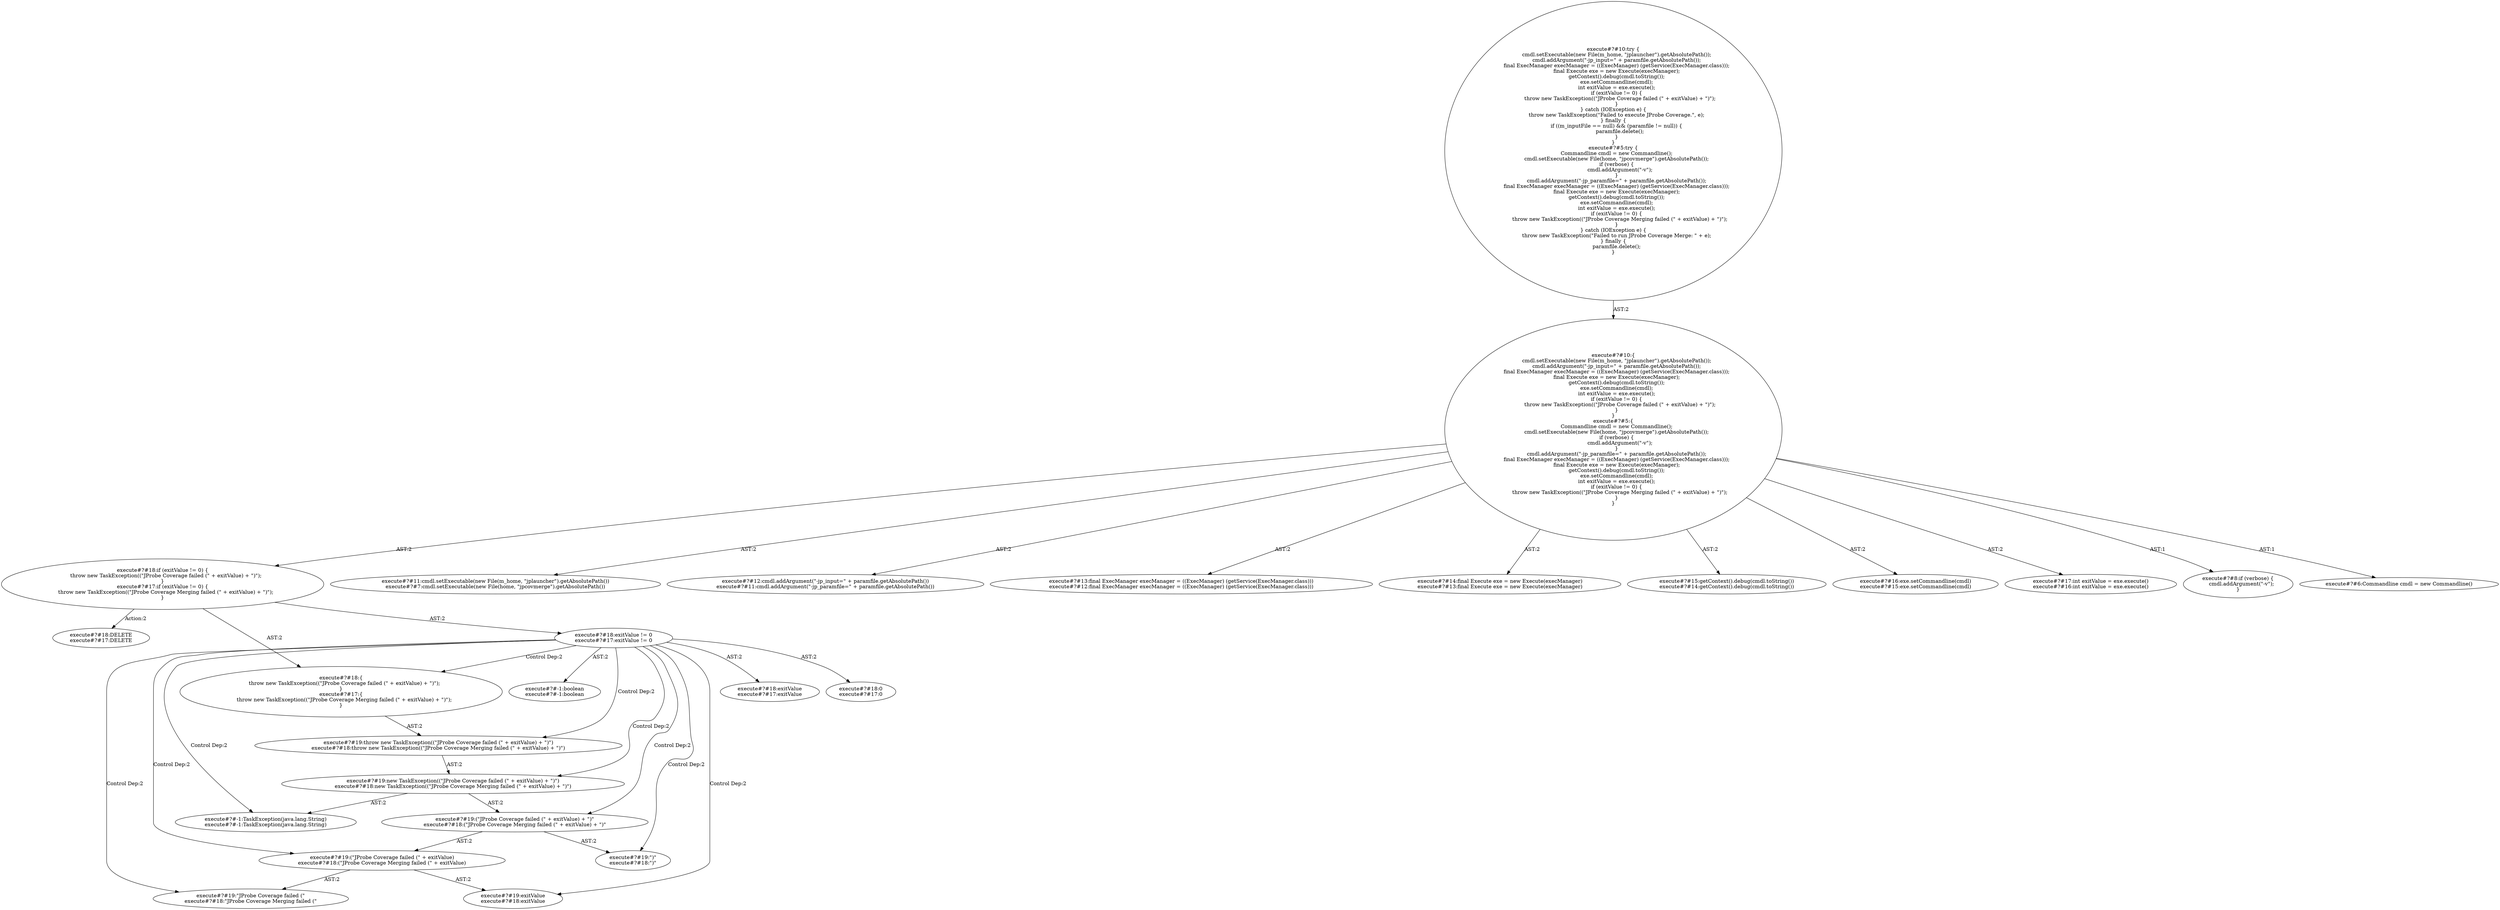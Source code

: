 digraph "Pattern" {
0 [label="execute#?#18:DELETE
execute#?#17:DELETE" shape=ellipse]
1 [label="execute#?#18:if (exitValue != 0) \{
    throw new TaskException((\"JProbe Coverage failed (\" + exitValue) + \")\");
\}
execute#?#17:if (exitValue != 0) \{
    throw new TaskException((\"JProbe Coverage Merging failed (\" + exitValue) + \")\");
\}" shape=ellipse]
2 [label="execute#?#10:\{
    cmdl.setExecutable(new File(m_home, \"jplauncher\").getAbsolutePath());
    cmdl.addArgument(\"-jp_input=\" + paramfile.getAbsolutePath());
    final ExecManager execManager = ((ExecManager) (getService(ExecManager.class)));
    final Execute exe = new Execute(execManager);
    getContext().debug(cmdl.toString());
    exe.setCommandline(cmdl);
    int exitValue = exe.execute();
    if (exitValue != 0) \{
        throw new TaskException((\"JProbe Coverage failed (\" + exitValue) + \")\");
    \}
\}
execute#?#5:\{
    Commandline cmdl = new Commandline();
    cmdl.setExecutable(new File(home, \"jpcovmerge\").getAbsolutePath());
    if (verbose) \{
        cmdl.addArgument(\"-v\");
    \}
    cmdl.addArgument(\"-jp_paramfile=\" + paramfile.getAbsolutePath());
    final ExecManager execManager = ((ExecManager) (getService(ExecManager.class)));
    final Execute exe = new Execute(execManager);
    getContext().debug(cmdl.toString());
    exe.setCommandline(cmdl);
    int exitValue = exe.execute();
    if (exitValue != 0) \{
        throw new TaskException((\"JProbe Coverage Merging failed (\" + exitValue) + \")\");
    \}
\}" shape=ellipse]
3 [label="execute#?#10:try \{
    cmdl.setExecutable(new File(m_home, \"jplauncher\").getAbsolutePath());
    cmdl.addArgument(\"-jp_input=\" + paramfile.getAbsolutePath());
    final ExecManager execManager = ((ExecManager) (getService(ExecManager.class)));
    final Execute exe = new Execute(execManager);
    getContext().debug(cmdl.toString());
    exe.setCommandline(cmdl);
    int exitValue = exe.execute();
    if (exitValue != 0) \{
        throw new TaskException((\"JProbe Coverage failed (\" + exitValue) + \")\");
    \}
\} catch (IOException e) \{
    throw new TaskException(\"Failed to execute JProbe Coverage.\", e);
\} finally \{
    if ((m_inputFile == null) && (paramfile != null)) \{
        paramfile.delete();
    \}
\}
execute#?#5:try \{
    Commandline cmdl = new Commandline();
    cmdl.setExecutable(new File(home, \"jpcovmerge\").getAbsolutePath());
    if (verbose) \{
        cmdl.addArgument(\"-v\");
    \}
    cmdl.addArgument(\"-jp_paramfile=\" + paramfile.getAbsolutePath());
    final ExecManager execManager = ((ExecManager) (getService(ExecManager.class)));
    final Execute exe = new Execute(execManager);
    getContext().debug(cmdl.toString());
    exe.setCommandline(cmdl);
    int exitValue = exe.execute();
    if (exitValue != 0) \{
        throw new TaskException((\"JProbe Coverage Merging failed (\" + exitValue) + \")\");
    \}
\} catch (IOException e) \{
    throw new TaskException(\"Failed to run JProbe Coverage Merge: \" + e);
\} finally \{
    paramfile.delete();
\}" shape=ellipse]
4 [label="execute#?#11:cmdl.setExecutable(new File(m_home, \"jplauncher\").getAbsolutePath())
execute#?#7:cmdl.setExecutable(new File(home, \"jpcovmerge\").getAbsolutePath())" shape=ellipse]
5 [label="execute#?#12:cmdl.addArgument(\"-jp_input=\" + paramfile.getAbsolutePath())
execute#?#11:cmdl.addArgument(\"-jp_paramfile=\" + paramfile.getAbsolutePath())" shape=ellipse]
6 [label="execute#?#13:final ExecManager execManager = ((ExecManager) (getService(ExecManager.class)))
execute#?#12:final ExecManager execManager = ((ExecManager) (getService(ExecManager.class)))" shape=ellipse]
7 [label="execute#?#14:final Execute exe = new Execute(execManager)
execute#?#13:final Execute exe = new Execute(execManager)" shape=ellipse]
8 [label="execute#?#15:getContext().debug(cmdl.toString())
execute#?#14:getContext().debug(cmdl.toString())" shape=ellipse]
9 [label="execute#?#16:exe.setCommandline(cmdl)
execute#?#15:exe.setCommandline(cmdl)" shape=ellipse]
10 [label="execute#?#17:int exitValue = exe.execute()
execute#?#16:int exitValue = exe.execute()" shape=ellipse]
11 [label="execute#?#18:exitValue != 0
execute#?#17:exitValue != 0" shape=ellipse]
12 [label="execute#?#-1:boolean
execute#?#-1:boolean" shape=ellipse]
13 [label="execute#?#18:exitValue
execute#?#17:exitValue" shape=ellipse]
14 [label="execute#?#18:0
execute#?#17:0" shape=ellipse]
15 [label="execute#?#18:\{
    throw new TaskException((\"JProbe Coverage failed (\" + exitValue) + \")\");
\}
execute#?#17:\{
    throw new TaskException((\"JProbe Coverage Merging failed (\" + exitValue) + \")\");
\}" shape=ellipse]
16 [label="execute#?#19:throw new TaskException((\"JProbe Coverage failed (\" + exitValue) + \")\")
execute#?#18:throw new TaskException((\"JProbe Coverage Merging failed (\" + exitValue) + \")\")" shape=ellipse]
17 [label="execute#?#19:new TaskException((\"JProbe Coverage failed (\" + exitValue) + \")\")
execute#?#18:new TaskException((\"JProbe Coverage Merging failed (\" + exitValue) + \")\")" shape=ellipse]
18 [label="execute#?#-1:TaskException(java.lang.String)
execute#?#-1:TaskException(java.lang.String)" shape=ellipse]
19 [label="execute#?#19:(\"JProbe Coverage failed (\" + exitValue) + \")\"
execute#?#18:(\"JProbe Coverage Merging failed (\" + exitValue) + \")\"" shape=ellipse]
20 [label="execute#?#19:(\"JProbe Coverage failed (\" + exitValue)
execute#?#18:(\"JProbe Coverage Merging failed (\" + exitValue)" shape=ellipse]
21 [label="execute#?#19:\"JProbe Coverage failed (\"
execute#?#18:\"JProbe Coverage Merging failed (\"" shape=ellipse]
22 [label="execute#?#19:exitValue
execute#?#18:exitValue" shape=ellipse]
23 [label="execute#?#19:\")\"
execute#?#18:\")\"" shape=ellipse]
24 [label="execute#?#8:if (verbose) \{
    cmdl.addArgument(\"-v\");
\}" shape=ellipse]
25 [label="execute#?#6:Commandline cmdl = new Commandline()" shape=ellipse]
1 -> 0 [label="Action:2"];
1 -> 11 [label="AST:2"];
1 -> 15 [label="AST:2"];
2 -> 1 [label="AST:2"];
2 -> 4 [label="AST:2"];
2 -> 5 [label="AST:2"];
2 -> 6 [label="AST:2"];
2 -> 7 [label="AST:2"];
2 -> 8 [label="AST:2"];
2 -> 9 [label="AST:2"];
2 -> 10 [label="AST:2"];
2 -> 24 [label="AST:1"];
2 -> 25 [label="AST:1"];
3 -> 2 [label="AST:2"];
11 -> 12 [label="AST:2"];
11 -> 13 [label="AST:2"];
11 -> 14 [label="AST:2"];
11 -> 15 [label="Control Dep:2"];
11 -> 16 [label="Control Dep:2"];
11 -> 17 [label="Control Dep:2"];
11 -> 18 [label="Control Dep:2"];
11 -> 19 [label="Control Dep:2"];
11 -> 20 [label="Control Dep:2"];
11 -> 21 [label="Control Dep:2"];
11 -> 22 [label="Control Dep:2"];
11 -> 23 [label="Control Dep:2"];
15 -> 16 [label="AST:2"];
16 -> 17 [label="AST:2"];
17 -> 18 [label="AST:2"];
17 -> 19 [label="AST:2"];
19 -> 20 [label="AST:2"];
19 -> 23 [label="AST:2"];
20 -> 21 [label="AST:2"];
20 -> 22 [label="AST:2"];
}